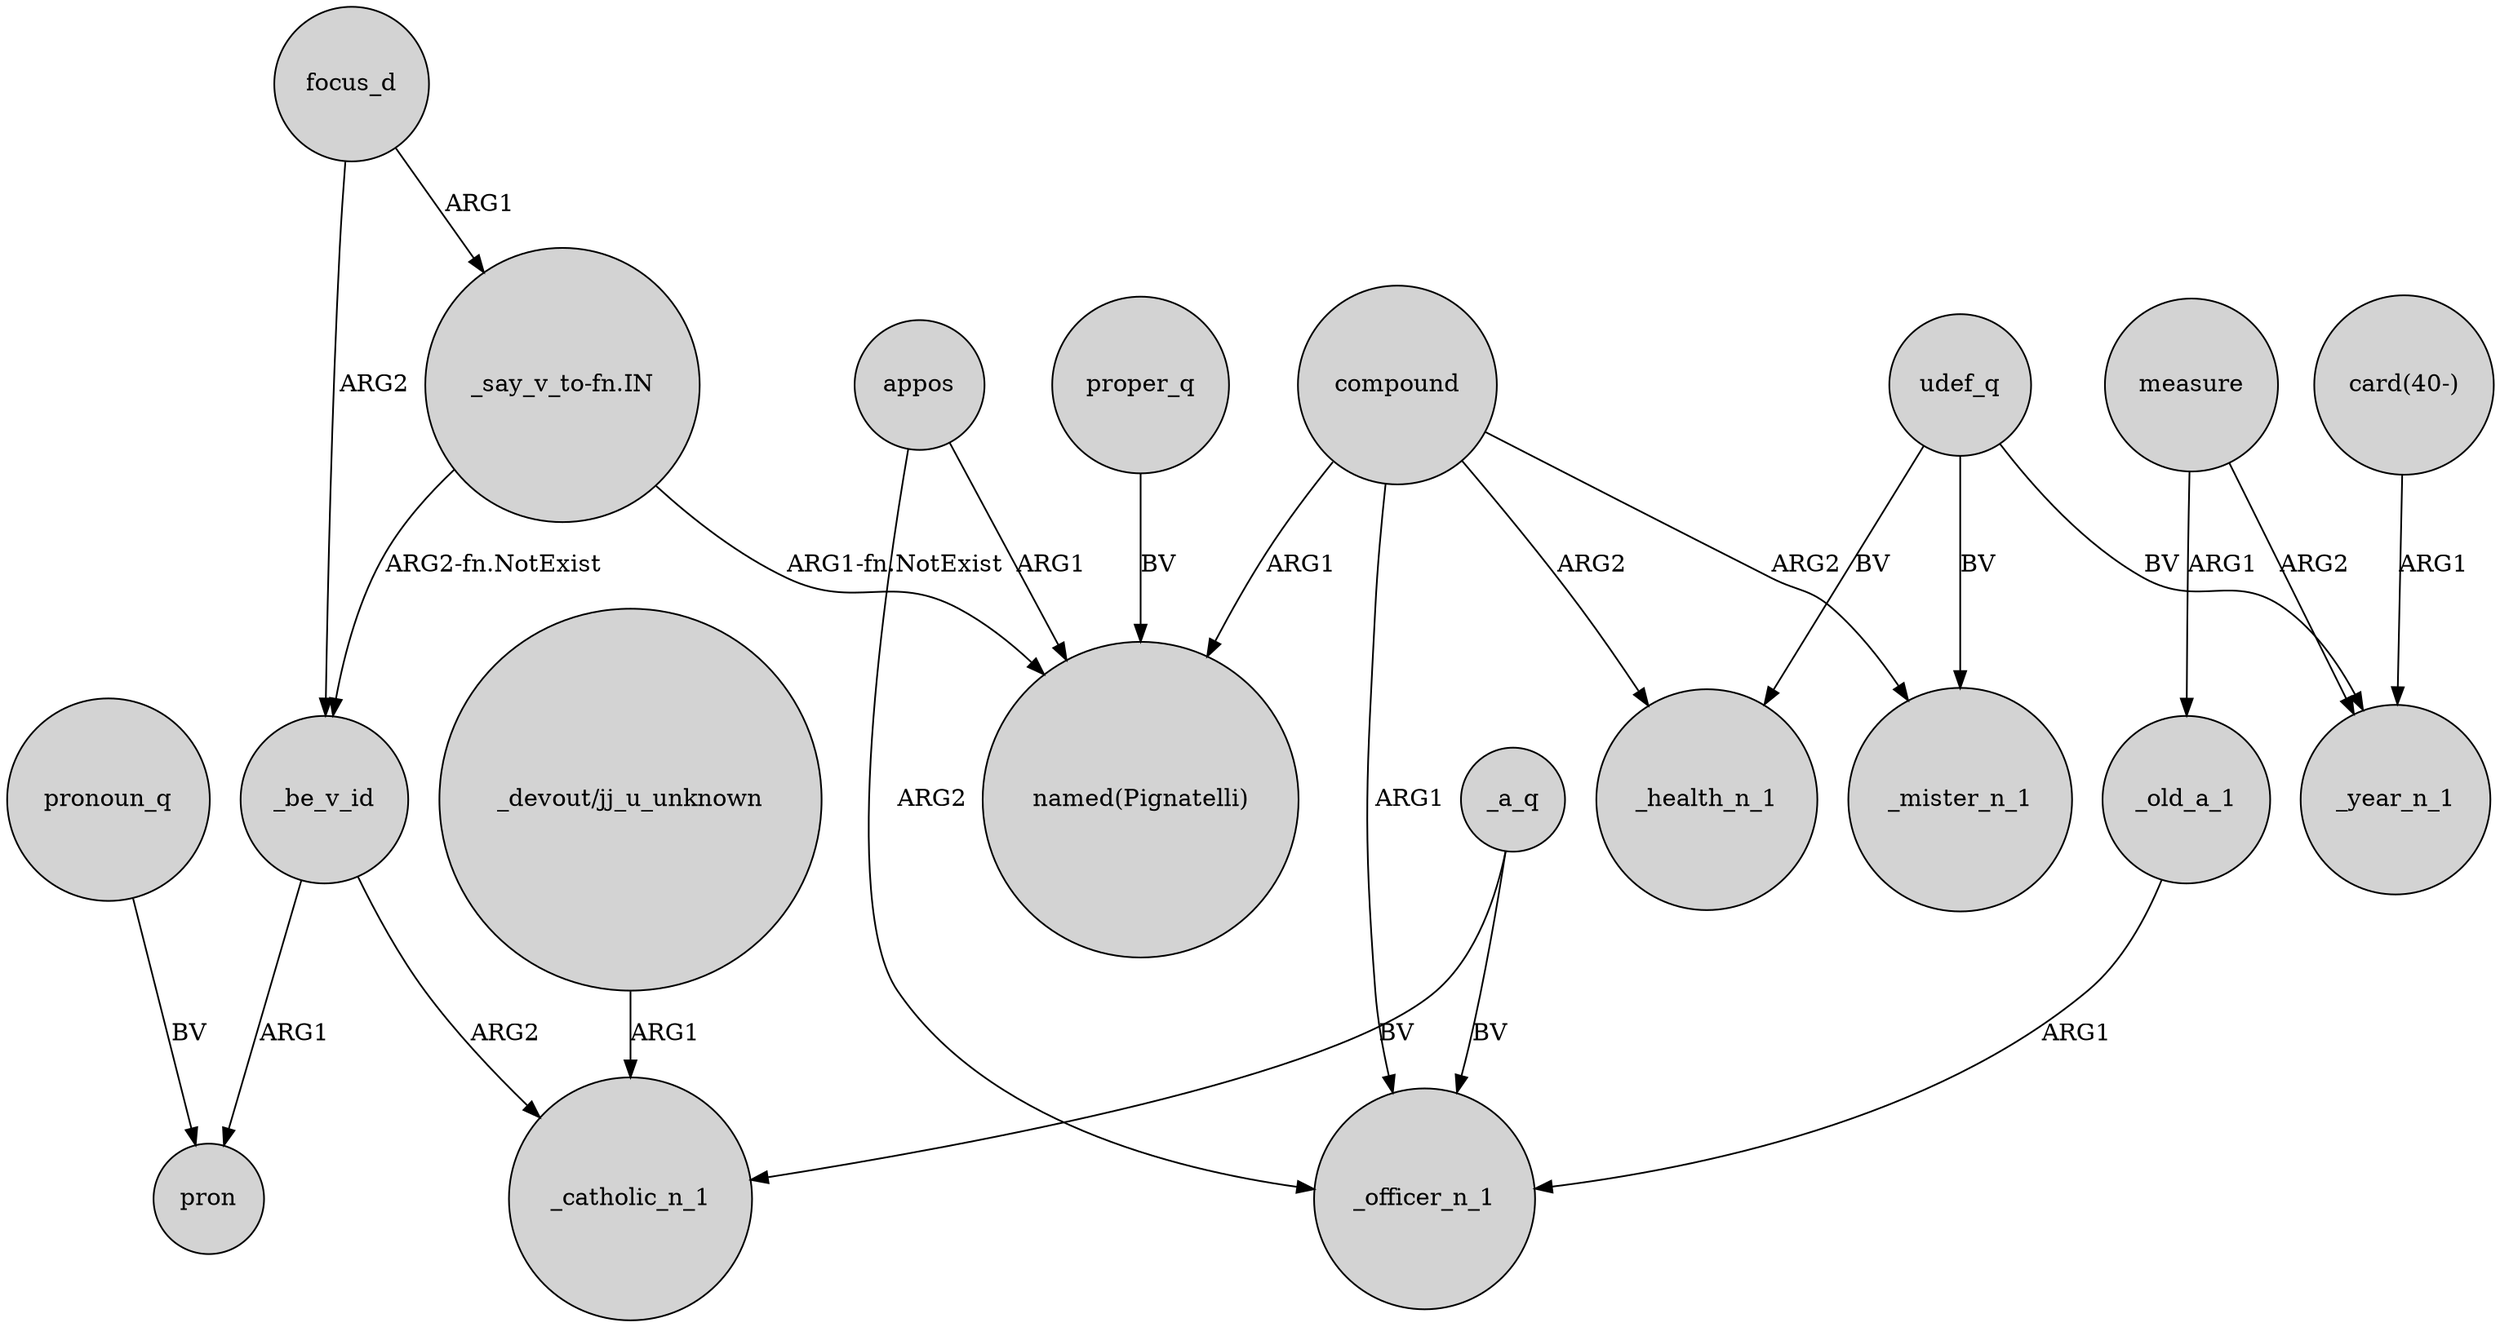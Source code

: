 digraph {
	node [shape=circle style=filled]
	focus_d -> _be_v_id [label=ARG2]
	_be_v_id -> _catholic_n_1 [label=ARG2]
	measure -> _year_n_1 [label=ARG2]
	compound -> _mister_n_1 [label=ARG2]
	"_devout/jj_u_unknown" -> _catholic_n_1 [label=ARG1]
	_a_q -> _officer_n_1 [label=BV]
	udef_q -> _mister_n_1 [label=BV]
	_old_a_1 -> _officer_n_1 [label=ARG1]
	"_say_v_to-fn.IN" -> _be_v_id [label="ARG2-fn.NotExist"]
	proper_q -> "named(Pignatelli)" [label=BV]
	"_say_v_to-fn.IN" -> "named(Pignatelli)" [label="ARG1-fn.NotExist"]
	_be_v_id -> pron [label=ARG1]
	measure -> _old_a_1 [label=ARG1]
	appos -> "named(Pignatelli)" [label=ARG1]
	compound -> _officer_n_1 [label=ARG1]
	pronoun_q -> pron [label=BV]
	appos -> _officer_n_1 [label=ARG2]
	_a_q -> _catholic_n_1 [label=BV]
	compound -> _health_n_1 [label=ARG2]
	udef_q -> _health_n_1 [label=BV]
	compound -> "named(Pignatelli)" [label=ARG1]
	udef_q -> _year_n_1 [label=BV]
	"card(40-)" -> _year_n_1 [label=ARG1]
	focus_d -> "_say_v_to-fn.IN" [label=ARG1]
}
